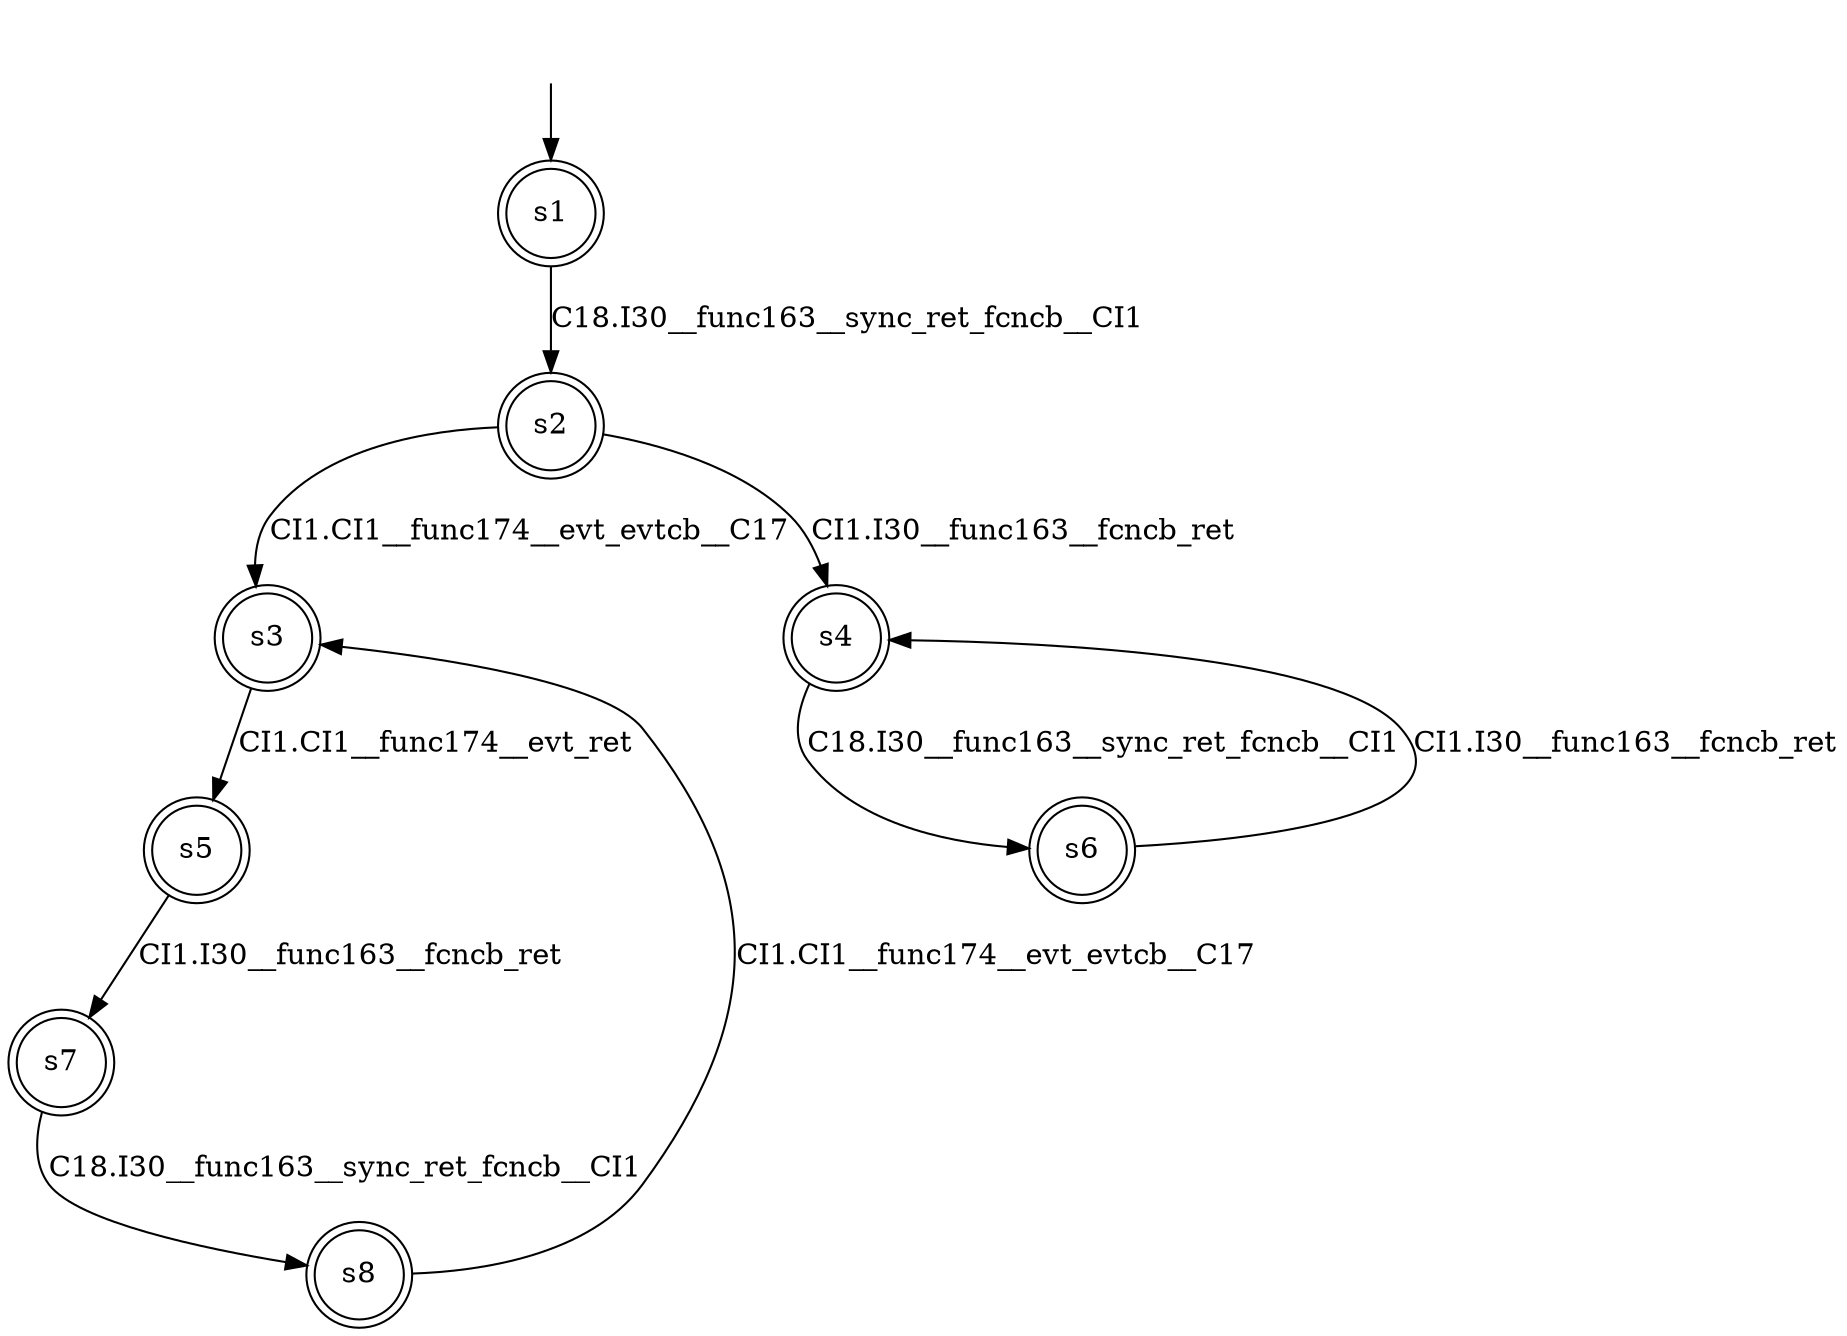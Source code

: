 digraph automaton {
	1 [label=<s1> shape="doublecircle"];
	2 [label=<s2> shape="doublecircle"];
	3 [label=<s3> shape="doublecircle"];
	4 [label=<s4> shape="doublecircle"];
	5 [label=<s5> shape="doublecircle"];
	6 [label=<s6> shape="doublecircle"];
	7 [label=<s7> shape="doublecircle"];
	8 [label=<s8> shape="doublecircle"];
	__init1 [label=<> shape="none"];
	__init1 -> 1;
	1 -> 2 [label=<C18.I30__func163__sync_ret_fcncb__CI1> id="1-0-2"];
	2 -> 3 [label=<CI1.CI1__func174__evt_evtcb__C17> id="2-0-3"];
	2 -> 4 [label=<CI1.I30__func163__fcncb_ret> id="2-1-4"];
	3 -> 5 [label=<CI1.CI1__func174__evt_ret> id="3-0-5"];
	4 -> 6 [label=<C18.I30__func163__sync_ret_fcncb__CI1> id="4-0-6"];
	5 -> 7 [label=<CI1.I30__func163__fcncb_ret> id="5-0-7"];
	6 -> 4 [label=<CI1.I30__func163__fcncb_ret> id="6-0-4"];
	7 -> 8 [label=<C18.I30__func163__sync_ret_fcncb__CI1> id="7-0-8"];
	8 -> 3 [label=<CI1.CI1__func174__evt_evtcb__C17> id="8-0-3"];
}
